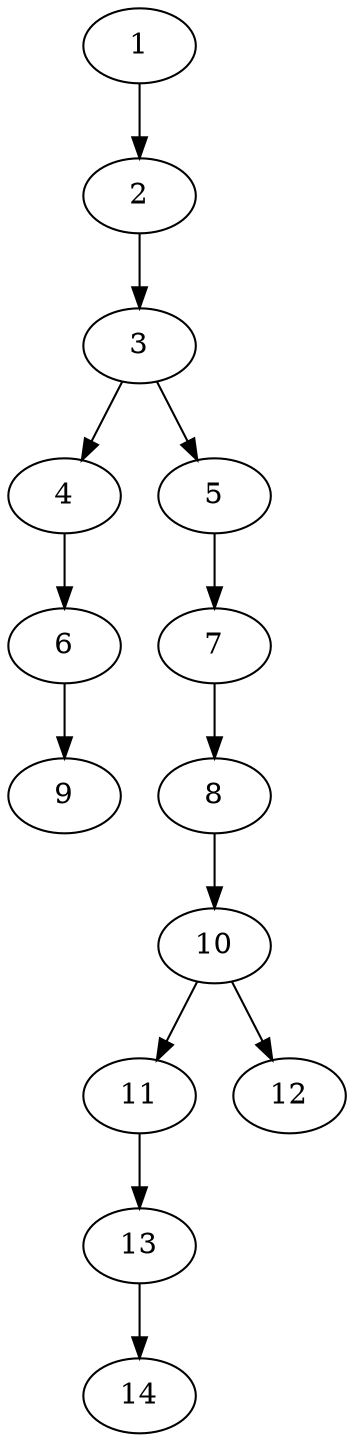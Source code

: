 // DAG (tier=1-easy, mode=data, n=14, ccr=0.339, fat=0.377, density=0.316, regular=0.697, jump=0.094, mindata=1048576, maxdata=8388608)
// DAG automatically generated by daggen at Sun Aug 24 16:33:33 2025
// /home/ermia/Project/Environments/daggen/bin/daggen --dot --ccr 0.339 --fat 0.377 --regular 0.697 --density 0.316 --jump 0.094 --mindata 1048576 --maxdata 8388608 -n 14 
digraph G {
  1 [size="5685805918734778368", alpha="0.11", expect_size="2842902959367389184"]
  1 -> 2 [size ="25485002145792"]
  2 [size="10207837488424486", alpha="0.04", expect_size="5103918744212243"]
  2 -> 3 [size ="10113339359232"]
  3 [size="7591299520152539", alpha="0.14", expect_size="3795649760076269"]
  3 -> 4 [size ="253847675076608"]
  3 -> 5 [size ="253847675076608"]
  4 [size="155749073851029248", alpha="0.00", expect_size="77874536925514624"]
  4 -> 6 [size ="137390375043072"]
  5 [size="588352391987528204288", alpha="0.03", expect_size="294176195993764102144"]
  5 -> 7 [size ="561713682317312"]
  6 [size="5632836532097294", alpha="0.17", expect_size="2816418266048647"]
  6 -> 9 [size ="227089760387072"]
  7 [size="23156343930775136", alpha="0.04", expect_size="11578171965387568"]
  7 -> 8 [size ="10224169648128"]
  8 [size="55636255752489504", alpha="0.10", expect_size="27818127876244752"]
  8 -> 10 [size ="116835055828992"]
  9 [size="3547028751732786", alpha="0.06", expect_size="1773514375866393"]
  10 [size="27542739893448636", alpha="0.12", expect_size="13771369946724318"]
  10 -> 11 [size ="531248564928512"]
  10 -> 12 [size ="531248564928512"]
  11 [size="95555467869922896", alpha="0.12", expect_size="47777733934961448"]
  11 -> 13 [size ="43301860278272"]
  12 [size="46580343945363952", alpha="0.02", expect_size="23290171972681976"]
  13 [size="13302215217213938", alpha="0.06", expect_size="6651107608606969"]
  13 -> 14 [size ="314087611301888"]
  14 [size="901650443287304960", alpha="0.18", expect_size="450825221643652480"]
}